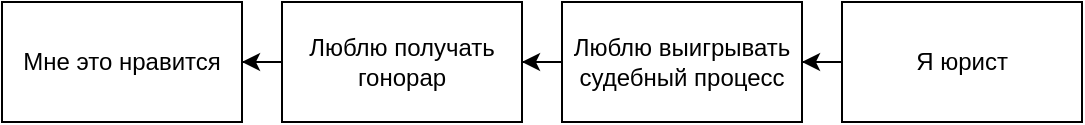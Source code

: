 <mxfile version="20.7.4" type="device"><diagram id="QmL8yZfwOUYkj5A4SxJm" name="Page-1"><mxGraphModel dx="1430" dy="857" grid="1" gridSize="10" guides="1" tooltips="1" connect="1" arrows="1" fold="1" page="1" pageScale="1" pageWidth="850" pageHeight="1100" math="0" shadow="0"><root><mxCell id="0"/><mxCell id="1" parent="0"/><mxCell id="OQM_VE0LVJgeUlSD5dfn-1" value="Мне это нравится" style="whiteSpace=wrap;html=1;" vertex="1" parent="1"><mxGeometry x="140" y="340" width="120" height="60" as="geometry"/></mxCell><mxCell id="OQM_VE0LVJgeUlSD5dfn-3" style="edgeStyle=orthogonalEdgeStyle;rounded=0;orthogonalLoop=1;jettySize=auto;html=1;" edge="1" parent="1" source="OQM_VE0LVJgeUlSD5dfn-2" target="OQM_VE0LVJgeUlSD5dfn-4"><mxGeometry relative="1" as="geometry"/></mxCell><mxCell id="OQM_VE0LVJgeUlSD5dfn-2" value="Я юрист" style="whiteSpace=wrap;html=1;" vertex="1" parent="1"><mxGeometry x="560" y="340" width="120" height="60" as="geometry"/></mxCell><mxCell id="OQM_VE0LVJgeUlSD5dfn-5" style="edgeStyle=orthogonalEdgeStyle;rounded=0;orthogonalLoop=1;jettySize=auto;html=1;" edge="1" parent="1" source="OQM_VE0LVJgeUlSD5dfn-4" target="OQM_VE0LVJgeUlSD5dfn-6"><mxGeometry relative="1" as="geometry"/></mxCell><mxCell id="OQM_VE0LVJgeUlSD5dfn-4" value="Люблю выигрывать судебный процесс" style="whiteSpace=wrap;html=1;" vertex="1" parent="1"><mxGeometry x="420" y="340" width="120" height="60" as="geometry"/></mxCell><mxCell id="OQM_VE0LVJgeUlSD5dfn-7" style="edgeStyle=orthogonalEdgeStyle;rounded=0;orthogonalLoop=1;jettySize=auto;html=1;" edge="1" parent="1" source="OQM_VE0LVJgeUlSD5dfn-6" target="OQM_VE0LVJgeUlSD5dfn-1"><mxGeometry relative="1" as="geometry"/></mxCell><mxCell id="OQM_VE0LVJgeUlSD5dfn-6" value="Люблю получать гонорар" style="whiteSpace=wrap;html=1;" vertex="1" parent="1"><mxGeometry x="280" y="340" width="120" height="60" as="geometry"/></mxCell></root></mxGraphModel></diagram></mxfile>